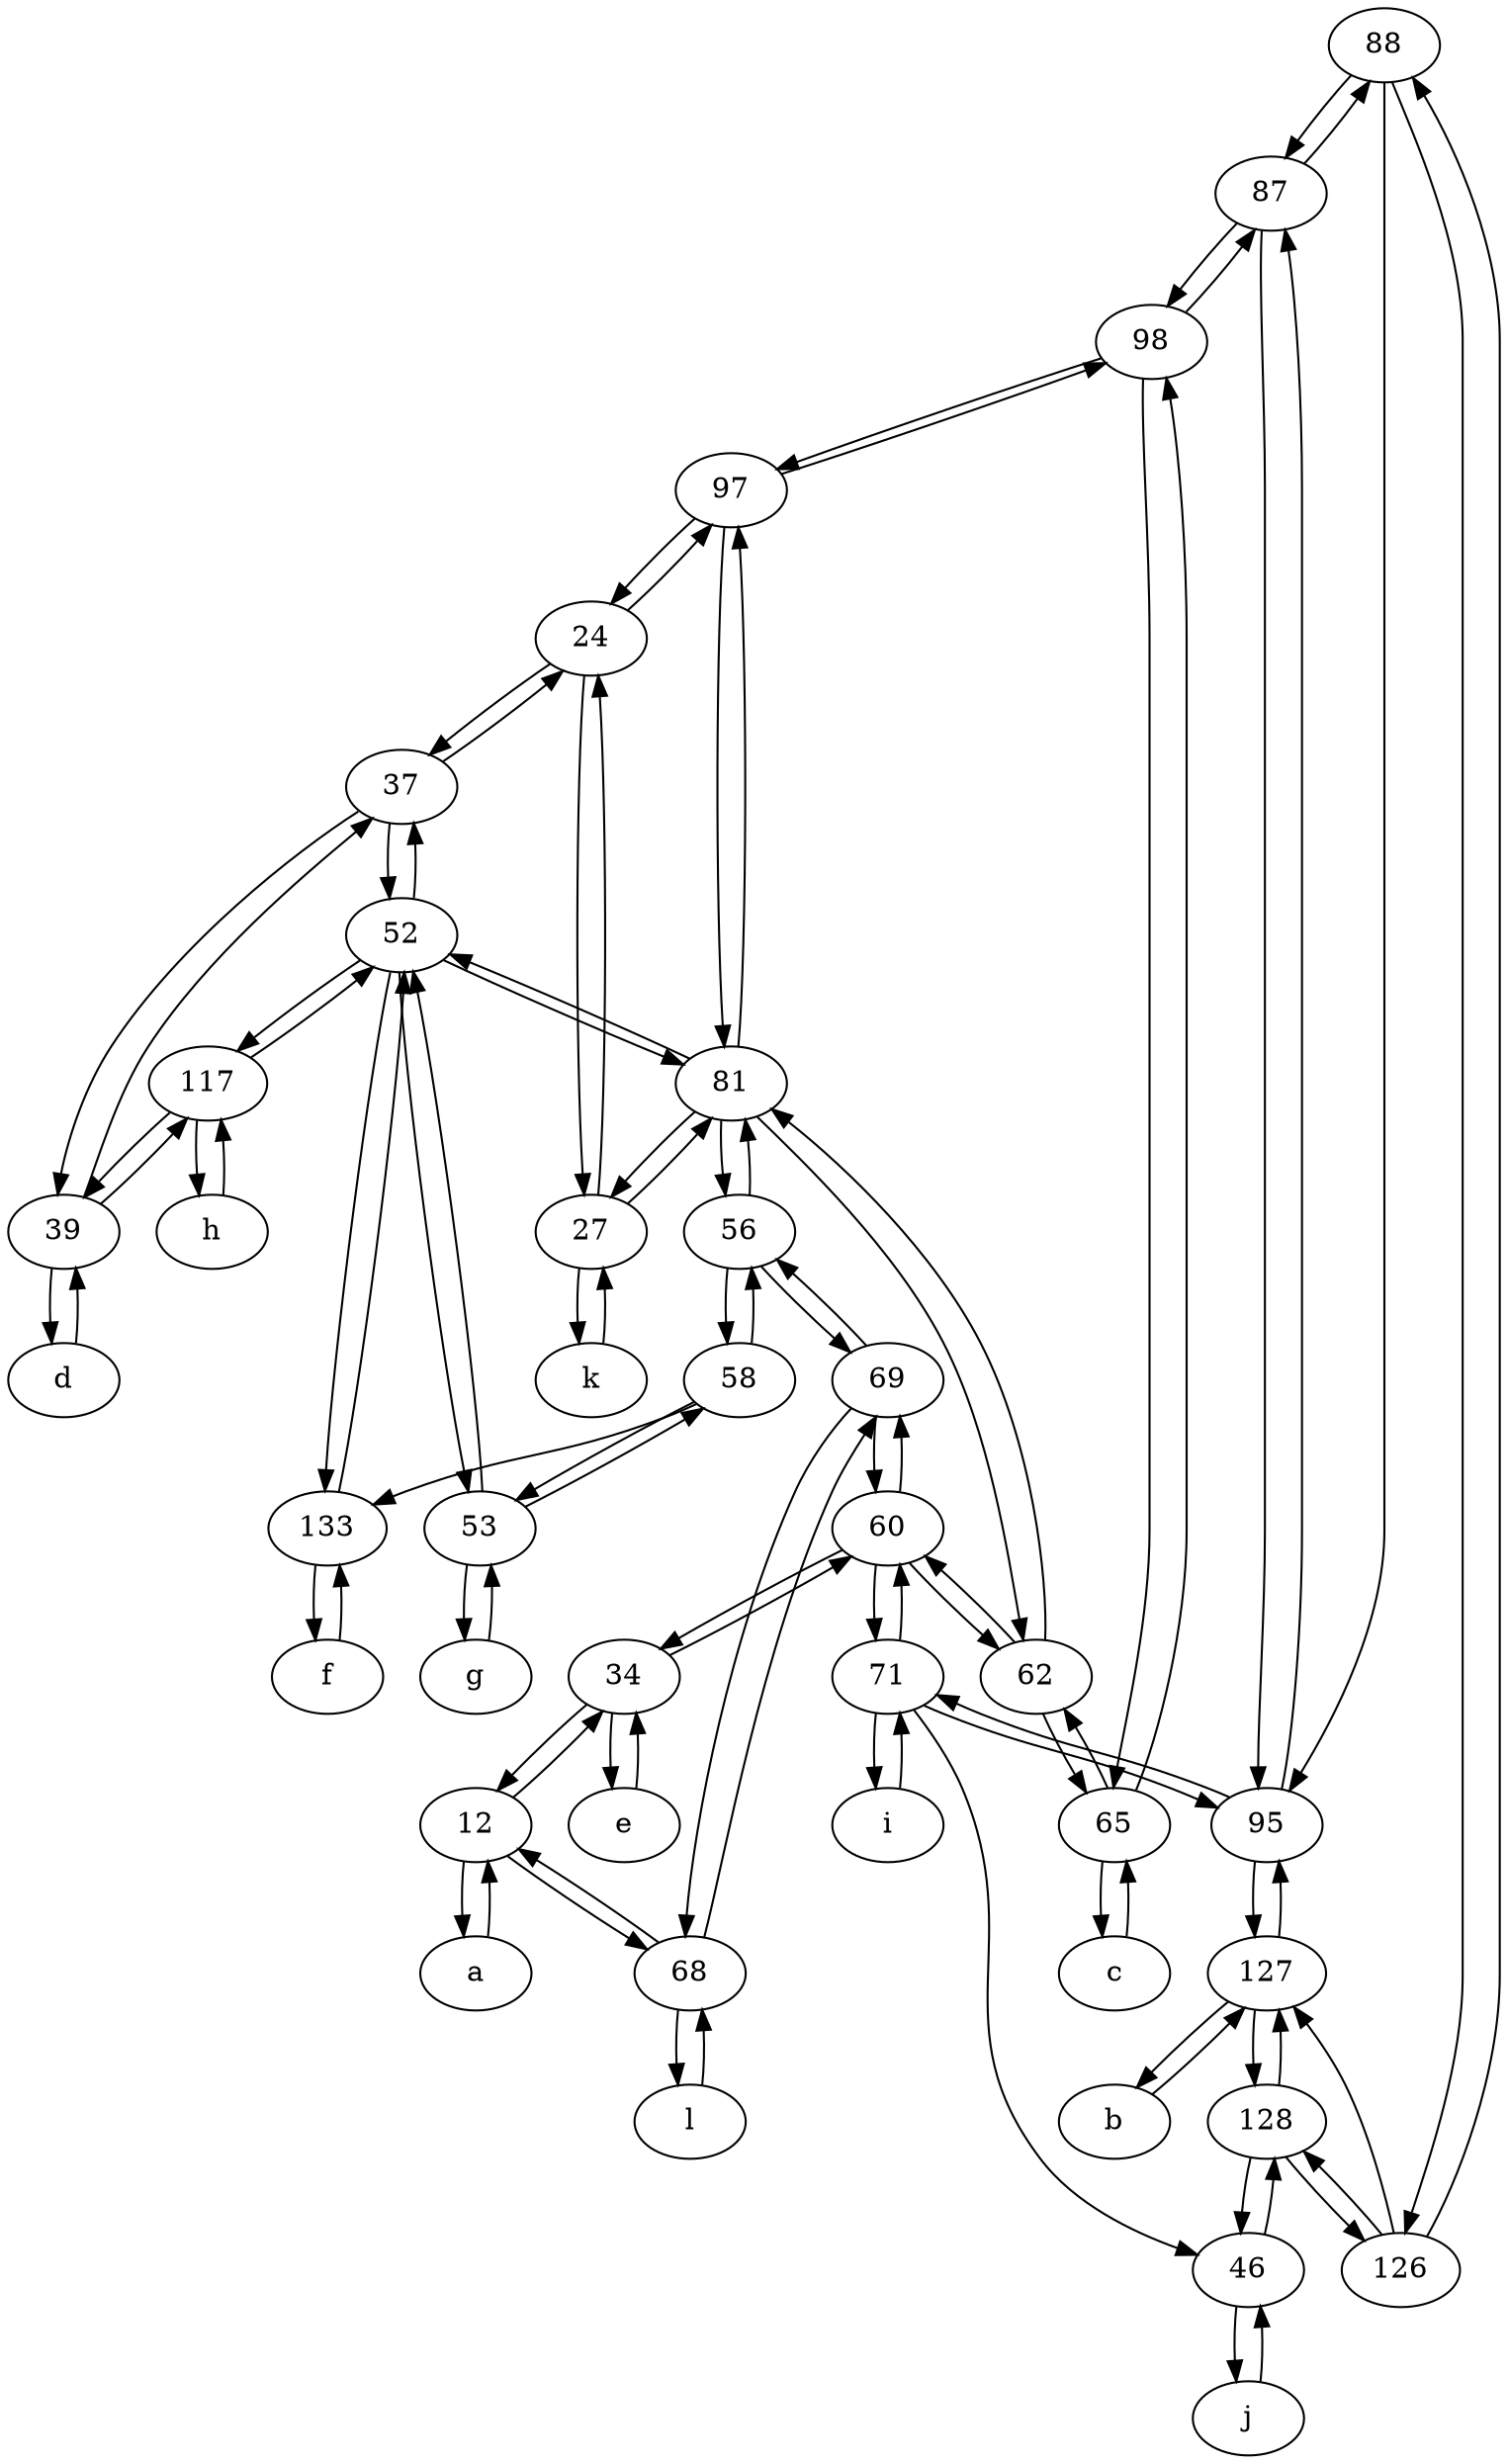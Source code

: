 digraph  {
	88;
	h;
	j;
	f [pos="15,45!"];
	d [pos="20,30!"];
	133;
	69;
	24;
	60;
	c [pos="20,10!"];
	127;
	97;
	b [pos="50,20!"];
	a [pos="40,10!"];
	12;
	k;
	56;
	62;
	l;
	46;
	i;
	87;
	65;
	95;
	e [pos="30,50!"];
	g;
	81;
	126;
	58;
	128;
	27;
	53;
	37;
	71;
	39;
	52;
	117;
	34;
	98;
	68;
	126 -> 127;
	37 -> 24;
	81 -> 27;
	39 -> 37;
	95 -> 71;
	24 -> 37;
	128 -> 126;
	117 -> 52;
	128 -> 127;
	69 -> 68;
	126 -> 88;
	98 -> 97;
	65 -> 62;
	56 -> 81;
	81 -> 97;
	65 -> c;
	a -> 12;
	46 -> j;
	95 -> 87;
	34 -> e;
	127 -> 95;
	37 -> 52;
	52 -> 117;
	68 -> l;
	39 -> d;
	69 -> 60;
	71 -> i;
	60 -> 34;
	34 -> 60;
	k -> 27;
	12 -> a;
	133 -> f;
	71 -> 95;
	128 -> 46;
	98 -> 65;
	81 -> 62;
	d -> 39;
	i -> 71;
	68 -> 69;
	60 -> 71;
	b -> 127;
	87 -> 98;
	53 -> 58;
	34 -> 12;
	60 -> 69;
	53 -> g;
	88 -> 87;
	52 -> 37;
	53 -> 52;
	87 -> 88;
	27 -> 24;
	46 -> 128;
	68 -> 12;
	52 -> 81;
	56 -> 58;
	117 -> 39;
	126 -> 128;
	g -> 53;
	58 -> 56;
	133 -> 52;
	l -> 68;
	60 -> 62;
	24 -> 97;
	97 -> 81;
	62 -> 81;
	127 -> 128;
	87 -> 95;
	71 -> 60;
	j -> 46;
	f -> 133;
	52 -> 133;
	81 -> 52;
	71 -> 46;
	e -> 34;
	58 -> 53;
	37 -> 39;
	h -> 117;
	69 -> 56;
	88 -> 126;
	39 -> 117;
	88 -> 95;
	12 -> 34;
	127 -> b;
	56 -> 69;
	52 -> 53;
	97 -> 98;
	c -> 65;
	95 -> 127;
	58 -> 133;
	117 -> h;
	27 -> k;
	62 -> 65;
	27 -> 81;
	98 -> 87;
	24 -> 27;
	62 -> 60;
	12 -> 68;
	65 -> 98;
	81 -> 56;
	97 -> 24;

	}